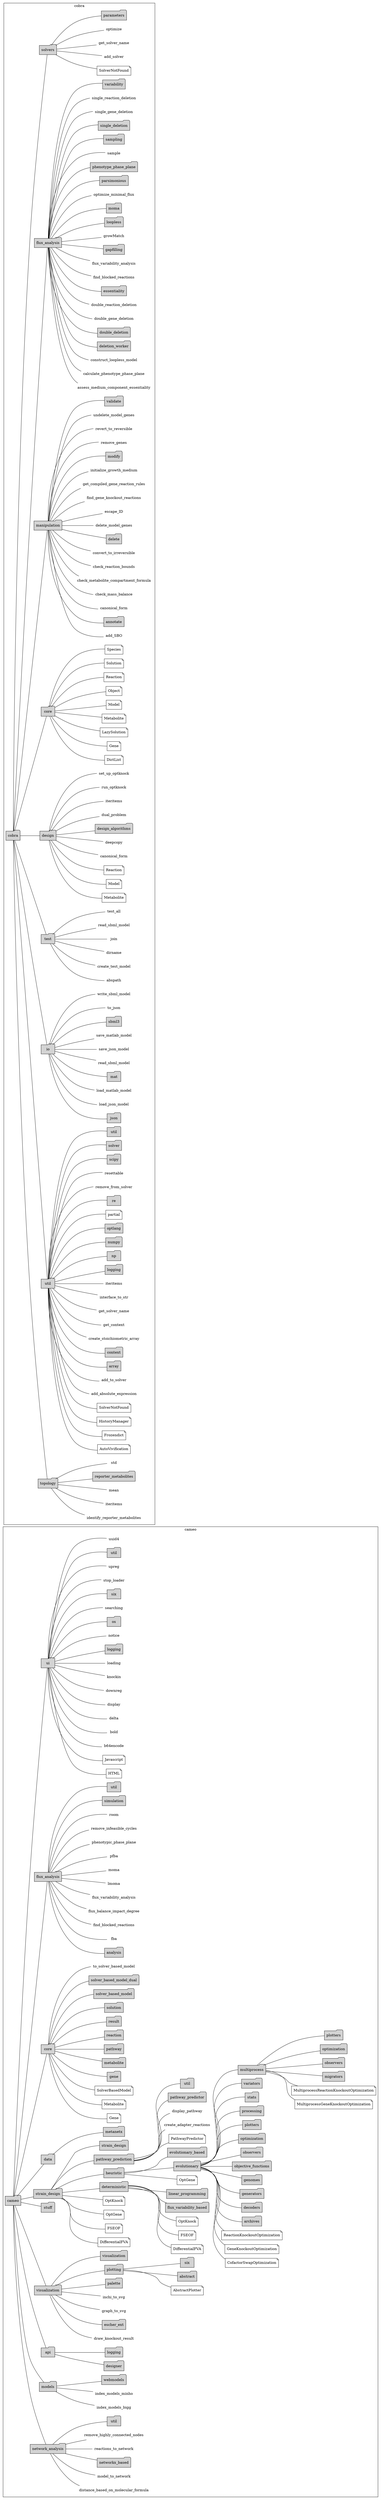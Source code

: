 strict graph "Merge Overview" {
	graph [rankdir=LR];
	node [label="\N"];
	subgraph cluster_cameo {
		graph [color=black,
			label=cameo
		];
		cameo		 [fillcolor=lightgrey,
			label=cameo,
			shape=folder,
			style=filled];
		cameo_network_analysis		 [fillcolor=lightgrey,
			label=network_analysis,
			shape=folder,
			style=filled];
		cameo -- cameo_network_analysis;
		cameo_models		 [fillcolor=lightgrey,
			label=models,
			shape=folder,
			style=filled];
		cameo -- cameo_models;
		cameo_api		 [fillcolor=lightgrey,
			label=api,
			shape=folder,
			style=filled];
		cameo -- cameo_api;
		cameo_visualization		 [fillcolor=lightgrey,
			label=visualization,
			shape=folder,
			style=filled];
		cameo -- cameo_visualization;
		cameo_stuff		 [fillcolor=lightgrey,
			label=stuff,
			shape=folder,
			style=filled];
		cameo -- cameo_stuff;
		cameo_strain_design		 [fillcolor=lightgrey,
			label=strain_design,
			shape=folder,
			style=filled];
		cameo -- cameo_strain_design;
		cameo_data		 [fillcolor=lightgrey,
			label=data,
			shape=folder,
			style=filled];
		cameo -- cameo_data;
		cameo_core		 [fillcolor=lightgrey,
			label=core,
			shape=folder,
			style=filled];
		cameo -- cameo_core;
		cameo_flux_analysis		 [fillcolor=lightgrey,
			label=flux_analysis,
			shape=folder,
			style=filled];
		cameo -- cameo_flux_analysis;
		cameo_ui		 [fillcolor=lightgrey,
			label=ui,
			shape=folder,
			style=filled];
		cameo -- cameo_ui;
		cameo_network_analysis_distance_based_on_molecular_formula		 [label=distance_based_on_molecular_formula,
			shape=plaintext];
		cameo_network_analysis -- cameo_network_analysis_distance_based_on_molecular_formula;
		cameo_network_analysis_model_to_network		 [label=model_to_network,
			shape=plaintext];
		cameo_network_analysis -- cameo_network_analysis_model_to_network;
		cameo_network_analysis_networkx_based		 [fillcolor=lightgrey,
			label=networkx_based,
			shape=folder,
			style=filled];
		cameo_network_analysis -- cameo_network_analysis_networkx_based;
		cameo_network_analysis_reactions_to_network		 [label=reactions_to_network,
			shape=plaintext];
		cameo_network_analysis -- cameo_network_analysis_reactions_to_network;
		cameo_network_analysis_remove_highly_connected_nodes		 [label=remove_highly_connected_nodes,
			shape=plaintext];
		cameo_network_analysis -- cameo_network_analysis_remove_highly_connected_nodes;
		cameo_network_analysis_util		 [fillcolor=lightgrey,
			label=util,
			shape=folder,
			style=filled];
		cameo_network_analysis -- cameo_network_analysis_util;
		cameo_models_index_models_bigg		 [label=index_models_bigg,
			shape=plaintext];
		cameo_models -- cameo_models_index_models_bigg;
		cameo_models_index_models_minho		 [label=index_models_minho,
			shape=plaintext];
		cameo_models -- cameo_models_index_models_minho;
		cameo_models_webmodels		 [fillcolor=lightgrey,
			label=webmodels,
			shape=folder,
			style=filled];
		cameo_models -- cameo_models_webmodels;
		cameo_api_designer		 [fillcolor=lightgrey,
			label=designer,
			shape=folder,
			style=filled];
		cameo_api -- cameo_api_designer;
		cameo_api_logging		 [fillcolor=lightgrey,
			label=logging,
			shape=folder,
			style=filled];
		cameo_api -- cameo_api_logging;
		cameo_visualization_draw_knockout_result		 [label=draw_knockout_result,
			shape=plaintext];
		cameo_visualization -- cameo_visualization_draw_knockout_result;
		cameo_visualization_escher_ext		 [fillcolor=lightgrey,
			label=escher_ext,
			shape=folder,
			style=filled];
		cameo_visualization -- cameo_visualization_escher_ext;
		cameo_visualization_graph_to_svg		 [label=graph_to_svg,
			shape=plaintext];
		cameo_visualization -- cameo_visualization_graph_to_svg;
		cameo_visualization_inchi_to_svg		 [label=inchi_to_svg,
			shape=plaintext];
		cameo_visualization -- cameo_visualization_inchi_to_svg;
		cameo_visualization_palette		 [fillcolor=lightgrey,
			label=palette,
			shape=folder,
			style=filled];
		cameo_visualization -- cameo_visualization_palette;
		cameo_visualization_plotting		 [fillcolor=lightgrey,
			label=plotting,
			shape=folder,
			style=filled];
		cameo_visualization -- cameo_visualization_plotting;
		cameo_visualization_visualization		 [fillcolor=lightgrey,
			label=visualization,
			shape=folder,
			style=filled];
		cameo_visualization -- cameo_visualization_visualization;
		cameo_visualization_plotting_AbstractPlotter		 [label=AbstractPlotter,
			shape=note];
		cameo_visualization_plotting -- cameo_visualization_plotting_AbstractPlotter;
		cameo_visualization_plotting_abstract		 [fillcolor=lightgrey,
			label=abstract,
			shape=folder,
			style=filled];
		cameo_visualization_plotting -- cameo_visualization_plotting_abstract;
		cameo_visualization_plotting_six		 [fillcolor=lightgrey,
			label=six,
			shape=folder,
			style=filled];
		cameo_visualization_plotting -- cameo_visualization_plotting_six;
		cameo_strain_design_DifferentialFVA		 [label=DifferentialFVA,
			shape=note];
		cameo_strain_design -- cameo_strain_design_DifferentialFVA;
		cameo_strain_design_FSEOF		 [label=FSEOF,
			shape=note];
		cameo_strain_design -- cameo_strain_design_FSEOF;
		cameo_strain_design_OptGene		 [label=OptGene,
			shape=note];
		cameo_strain_design -- cameo_strain_design_OptGene;
		cameo_strain_design_OptKnock		 [label=OptKnock,
			shape=note];
		cameo_strain_design -- cameo_strain_design_OptKnock;
		cameo_strain_design_deterministic		 [fillcolor=lightgrey,
			label=deterministic,
			shape=folder,
			style=filled];
		cameo_strain_design -- cameo_strain_design_deterministic;
		cameo_strain_design_heuristic		 [fillcolor=lightgrey,
			label=heuristic,
			shape=folder,
			style=filled];
		cameo_strain_design -- cameo_strain_design_heuristic;
		cameo_strain_design_pathway_prediction		 [fillcolor=lightgrey,
			label=pathway_prediction,
			shape=folder,
			style=filled];
		cameo_strain_design -- cameo_strain_design_pathway_prediction;
		cameo_strain_design_strain_design		 [fillcolor=lightgrey,
			label=strain_design,
			shape=folder,
			style=filled];
		cameo_strain_design -- cameo_strain_design_strain_design;
		cameo_strain_design_deterministic_DifferentialFVA		 [label=DifferentialFVA,
			shape=note];
		cameo_strain_design_deterministic -- cameo_strain_design_deterministic_DifferentialFVA;
		cameo_strain_design_deterministic_FSEOF		 [label=FSEOF,
			shape=note];
		cameo_strain_design_deterministic -- cameo_strain_design_deterministic_FSEOF;
		cameo_strain_design_deterministic_OptKnock		 [label=OptKnock,
			shape=note];
		cameo_strain_design_deterministic -- cameo_strain_design_deterministic_OptKnock;
		cameo_strain_design_deterministic_flux_variability_based		 [fillcolor=lightgrey,
			label=flux_variability_based,
			shape=folder,
			style=filled];
		cameo_strain_design_deterministic -- cameo_strain_design_deterministic_flux_variability_based;
		cameo_strain_design_deterministic_linear_programming		 [fillcolor=lightgrey,
			label=linear_programming,
			shape=folder,
			style=filled];
		cameo_strain_design_deterministic -- cameo_strain_design_deterministic_linear_programming;
		cameo_strain_design_heuristic_OptGene		 [label=OptGene,
			shape=note];
		cameo_strain_design_heuristic -- cameo_strain_design_heuristic_OptGene;
		cameo_strain_design_heuristic_evolutionary		 [fillcolor=lightgrey,
			label=evolutionary,
			shape=folder,
			style=filled];
		cameo_strain_design_heuristic -- cameo_strain_design_heuristic_evolutionary;
		cameo_strain_design_heuristic_evolutionary_based		 [fillcolor=lightgrey,
			label=evolutionary_based,
			shape=folder,
			style=filled];
		cameo_strain_design_heuristic -- cameo_strain_design_heuristic_evolutionary_based;
		cameo_strain_design_pathway_prediction_PathwayPredictor		 [label=PathwayPredictor,
			shape=note];
		cameo_strain_design_pathway_prediction -- cameo_strain_design_pathway_prediction_PathwayPredictor;
		cameo_strain_design_pathway_prediction_create_adapter_reactions		 [label=create_adapter_reactions,
			shape=plaintext];
		cameo_strain_design_pathway_prediction -- cameo_strain_design_pathway_prediction_create_adapter_reactions;
		cameo_strain_design_pathway_prediction_display_pathway		 [label=display_pathway,
			shape=plaintext];
		cameo_strain_design_pathway_prediction -- cameo_strain_design_pathway_prediction_display_pathway;
		cameo_strain_design_pathway_prediction_pathway_predictor		 [fillcolor=lightgrey,
			label=pathway_predictor,
			shape=folder,
			style=filled];
		cameo_strain_design_pathway_prediction -- cameo_strain_design_pathway_prediction_pathway_predictor;
		cameo_strain_design_pathway_prediction_util		 [fillcolor=lightgrey,
			label=util,
			shape=folder,
			style=filled];
		cameo_strain_design_pathway_prediction -- cameo_strain_design_pathway_prediction_util;
		cameo_data_metanetx		 [fillcolor=lightgrey,
			label=metanetx,
			shape=folder,
			style=filled];
		cameo_data -- cameo_data_metanetx;
		cameo_core_Gene		 [label=Gene,
			shape=note];
		cameo_core -- cameo_core_Gene;
		cameo_core_Metabolite		 [label=Metabolite,
			shape=note];
		cameo_core -- cameo_core_Metabolite;
		cameo_core_SolverBasedModel		 [label=SolverBasedModel,
			shape=note];
		cameo_core -- cameo_core_SolverBasedModel;
		cameo_core_gene		 [fillcolor=lightgrey,
			label=gene,
			shape=folder,
			style=filled];
		cameo_core -- cameo_core_gene;
		cameo_core_metabolite		 [fillcolor=lightgrey,
			label=metabolite,
			shape=folder,
			style=filled];
		cameo_core -- cameo_core_metabolite;
		cameo_core_pathway		 [fillcolor=lightgrey,
			label=pathway,
			shape=folder,
			style=filled];
		cameo_core -- cameo_core_pathway;
		cameo_core_reaction		 [fillcolor=lightgrey,
			label=reaction,
			shape=folder,
			style=filled];
		cameo_core -- cameo_core_reaction;
		cameo_core_result		 [fillcolor=lightgrey,
			label=result,
			shape=folder,
			style=filled];
		cameo_core -- cameo_core_result;
		cameo_core_solution		 [fillcolor=lightgrey,
			label=solution,
			shape=folder,
			style=filled];
		cameo_core -- cameo_core_solution;
		cameo_core_solver_based_model		 [fillcolor=lightgrey,
			label=solver_based_model,
			shape=folder,
			style=filled];
		cameo_core -- cameo_core_solver_based_model;
		cameo_core_solver_based_model_dual		 [fillcolor=lightgrey,
			label=solver_based_model_dual,
			shape=folder,
			style=filled];
		cameo_core -- cameo_core_solver_based_model_dual;
		cameo_core_to_solver_based_model		 [label=to_solver_based_model,
			shape=plaintext];
		cameo_core -- cameo_core_to_solver_based_model;
		cameo_flux_analysis_analysis		 [fillcolor=lightgrey,
			label=analysis,
			shape=folder,
			style=filled];
		cameo_flux_analysis -- cameo_flux_analysis_analysis;
		cameo_flux_analysis_fba		 [label=fba,
			shape=plaintext];
		cameo_flux_analysis -- cameo_flux_analysis_fba;
		cameo_flux_analysis_find_blocked_reactions		 [label=find_blocked_reactions,
			shape=plaintext];
		cameo_flux_analysis -- cameo_flux_analysis_find_blocked_reactions;
		cameo_flux_analysis_flux_balance_impact_degree		 [label=flux_balance_impact_degree,
			shape=plaintext];
		cameo_flux_analysis -- cameo_flux_analysis_flux_balance_impact_degree;
		cameo_flux_analysis_flux_variability_analysis		 [label=flux_variability_analysis,
			shape=plaintext];
		cameo_flux_analysis -- cameo_flux_analysis_flux_variability_analysis;
		cameo_flux_analysis_lmoma		 [label=lmoma,
			shape=plaintext];
		cameo_flux_analysis -- cameo_flux_analysis_lmoma;
		cameo_flux_analysis_moma		 [label=moma,
			shape=plaintext];
		cameo_flux_analysis -- cameo_flux_analysis_moma;
		cameo_flux_analysis_pfba		 [label=pfba,
			shape=plaintext];
		cameo_flux_analysis -- cameo_flux_analysis_pfba;
		cameo_flux_analysis_phenotypic_phase_plane		 [label=phenotypic_phase_plane,
			shape=plaintext];
		cameo_flux_analysis -- cameo_flux_analysis_phenotypic_phase_plane;
		cameo_flux_analysis_remove_infeasible_cycles		 [label=remove_infeasible_cycles,
			shape=plaintext];
		cameo_flux_analysis -- cameo_flux_analysis_remove_infeasible_cycles;
		cameo_flux_analysis_room		 [label=room,
			shape=plaintext];
		cameo_flux_analysis -- cameo_flux_analysis_room;
		cameo_flux_analysis_simulation		 [fillcolor=lightgrey,
			label=simulation,
			shape=folder,
			style=filled];
		cameo_flux_analysis -- cameo_flux_analysis_simulation;
		cameo_flux_analysis_util		 [fillcolor=lightgrey,
			label=util,
			shape=folder,
			style=filled];
		cameo_flux_analysis -- cameo_flux_analysis_util;
		cameo_ui_HTML		 [label=HTML,
			shape=note];
		cameo_ui -- cameo_ui_HTML;
		cameo_ui_Javascript		 [label=Javascript,
			shape=note];
		cameo_ui -- cameo_ui_Javascript;
		cameo_ui_b64encode		 [label=b64encode,
			shape=plaintext];
		cameo_ui -- cameo_ui_b64encode;
		cameo_ui_bold		 [label=bold,
			shape=plaintext];
		cameo_ui -- cameo_ui_bold;
		cameo_ui_delta		 [label=delta,
			shape=plaintext];
		cameo_ui -- cameo_ui_delta;
		cameo_ui_display		 [label=display,
			shape=plaintext];
		cameo_ui -- cameo_ui_display;
		cameo_ui_downreg		 [label=downreg,
			shape=plaintext];
		cameo_ui -- cameo_ui_downreg;
		cameo_ui_knockin		 [label=knockin,
			shape=plaintext];
		cameo_ui -- cameo_ui_knockin;
		cameo_ui_loading		 [label=loading,
			shape=plaintext];
		cameo_ui -- cameo_ui_loading;
		cameo_ui_logging		 [fillcolor=lightgrey,
			label=logging,
			shape=folder,
			style=filled];
		cameo_ui -- cameo_ui_logging;
		cameo_ui_notice		 [label=notice,
			shape=plaintext];
		cameo_ui -- cameo_ui_notice;
		cameo_ui_os		 [fillcolor=lightgrey,
			label=os,
			shape=folder,
			style=filled];
		cameo_ui -- cameo_ui_os;
		cameo_ui_searching		 [label=searching,
			shape=plaintext];
		cameo_ui -- cameo_ui_searching;
		cameo_ui_six		 [fillcolor=lightgrey,
			label=six,
			shape=folder,
			style=filled];
		cameo_ui -- cameo_ui_six;
		cameo_ui_stop_loader		 [label=stop_loader,
			shape=plaintext];
		cameo_ui -- cameo_ui_stop_loader;
		cameo_ui_upreg		 [label=upreg,
			shape=plaintext];
		cameo_ui -- cameo_ui_upreg;
		cameo_ui_util		 [fillcolor=lightgrey,
			label=util,
			shape=folder,
			style=filled];
		cameo_ui -- cameo_ui_util;
		cameo_ui_uuid4		 [label=uuid4,
			shape=plaintext];
		cameo_ui -- cameo_ui_uuid4;
		cameo_strain_design_heuristic_evolutionary_CofactorSwapOptimization		 [label=CofactorSwapOptimization,
			shape=note];
		cameo_strain_design_heuristic_evolutionary -- cameo_strain_design_heuristic_evolutionary_CofactorSwapOptimization;
		cameo_strain_design_heuristic_evolutionary_GeneKnockoutOptimization		 [label=GeneKnockoutOptimization,
			shape=note];
		cameo_strain_design_heuristic_evolutionary -- cameo_strain_design_heuristic_evolutionary_GeneKnockoutOptimization;
		cameo_strain_design_heuristic_evolutionary_ReactionKnockoutOptimization		 [label=ReactionKnockoutOptimization,
			shape=note];
		cameo_strain_design_heuristic_evolutionary -- cameo_strain_design_heuristic_evolutionary_ReactionKnockoutOptimization;
		cameo_strain_design_heuristic_evolutionary_archives		 [fillcolor=lightgrey,
			label=archives,
			shape=folder,
			style=filled];
		cameo_strain_design_heuristic_evolutionary -- cameo_strain_design_heuristic_evolutionary_archives;
		cameo_strain_design_heuristic_evolutionary_decoders		 [fillcolor=lightgrey,
			label=decoders,
			shape=folder,
			style=filled];
		cameo_strain_design_heuristic_evolutionary -- cameo_strain_design_heuristic_evolutionary_decoders;
		cameo_strain_design_heuristic_evolutionary_generators		 [fillcolor=lightgrey,
			label=generators,
			shape=folder,
			style=filled];
		cameo_strain_design_heuristic_evolutionary -- cameo_strain_design_heuristic_evolutionary_generators;
		cameo_strain_design_heuristic_evolutionary_genomes		 [fillcolor=lightgrey,
			label=genomes,
			shape=folder,
			style=filled];
		cameo_strain_design_heuristic_evolutionary -- cameo_strain_design_heuristic_evolutionary_genomes;
		cameo_strain_design_heuristic_evolutionary_objective_functions		 [fillcolor=lightgrey,
			label=objective_functions,
			shape=folder,
			style=filled];
		cameo_strain_design_heuristic_evolutionary -- cameo_strain_design_heuristic_evolutionary_objective_functions;
		cameo_strain_design_heuristic_evolutionary_observers		 [fillcolor=lightgrey,
			label=observers,
			shape=folder,
			style=filled];
		cameo_strain_design_heuristic_evolutionary -- cameo_strain_design_heuristic_evolutionary_observers;
		cameo_strain_design_heuristic_evolutionary_optimization		 [fillcolor=lightgrey,
			label=optimization,
			shape=folder,
			style=filled];
		cameo_strain_design_heuristic_evolutionary -- cameo_strain_design_heuristic_evolutionary_optimization;
		cameo_strain_design_heuristic_evolutionary_plotters		 [fillcolor=lightgrey,
			label=plotters,
			shape=folder,
			style=filled];
		cameo_strain_design_heuristic_evolutionary -- cameo_strain_design_heuristic_evolutionary_plotters;
		cameo_strain_design_heuristic_evolutionary_processing		 [fillcolor=lightgrey,
			label=processing,
			shape=folder,
			style=filled];
		cameo_strain_design_heuristic_evolutionary -- cameo_strain_design_heuristic_evolutionary_processing;
		cameo_strain_design_heuristic_evolutionary_stats		 [fillcolor=lightgrey,
			label=stats,
			shape=folder,
			style=filled];
		cameo_strain_design_heuristic_evolutionary -- cameo_strain_design_heuristic_evolutionary_stats;
		cameo_strain_design_heuristic_evolutionary_variators		 [fillcolor=lightgrey,
			label=variators,
			shape=folder,
			style=filled];
		cameo_strain_design_heuristic_evolutionary -- cameo_strain_design_heuristic_evolutionary_variators;
		cameo_strain_design_heuristic_evolutionary_multiprocess		 [fillcolor=lightgrey,
			label=multiprocess,
			shape=folder,
			style=filled];
		cameo_strain_design_heuristic_evolutionary -- cameo_strain_design_heuristic_evolutionary_multiprocess;
		cameo_strain_design_heuristic_evolutionary_multiprocess_MultiprocessGeneKnockoutOptimization		 [label=MultiprocessGeneKnockoutOptimization,
			shape=note];
		cameo_strain_design_heuristic_evolutionary_multiprocess -- cameo_strain_design_heuristic_evolutionary_multiprocess_MultiprocessGeneKnockoutOptimization;
		cameo_strain_design_heuristic_evolutionary_multiprocess_MultiprocessReactionKnockoutOptimization		 [label=MultiprocessReactionKnockoutOptimization,
			shape=note];
		cameo_strain_design_heuristic_evolutionary_multiprocess -- cameo_strain_design_heuristic_evolutionary_multiprocess_MultiprocessReactionKnockoutOptimization;
		cameo_strain_design_heuristic_evolutionary_multiprocess_migrators		 [fillcolor=lightgrey,
			label=migrators,
			shape=folder,
			style=filled];
		cameo_strain_design_heuristic_evolutionary_multiprocess -- cameo_strain_design_heuristic_evolutionary_multiprocess_migrators;
		cameo_strain_design_heuristic_evolutionary_multiprocess_observers		 [fillcolor=lightgrey,
			label=observers,
			shape=folder,
			style=filled];
		cameo_strain_design_heuristic_evolutionary_multiprocess -- cameo_strain_design_heuristic_evolutionary_multiprocess_observers;
		cameo_strain_design_heuristic_evolutionary_multiprocess_optimization		 [fillcolor=lightgrey,
			label=optimization,
			shape=folder,
			style=filled];
		cameo_strain_design_heuristic_evolutionary_multiprocess -- cameo_strain_design_heuristic_evolutionary_multiprocess_optimization;
		cameo_strain_design_heuristic_evolutionary_multiprocess_plotters		 [fillcolor=lightgrey,
			label=plotters,
			shape=folder,
			style=filled];
		cameo_strain_design_heuristic_evolutionary_multiprocess -- cameo_strain_design_heuristic_evolutionary_multiprocess_plotters;
	}
	subgraph cluster_cobra {
		graph [color=black,
			label=cobra
		];
		cobra		 [fillcolor=lightgrey,
			label=cobra,
			shape=folder,
			style=filled];
		cobra_topology		 [fillcolor=lightgrey,
			label=topology,
			shape=folder,
			style=filled];
		cobra -- cobra_topology;
		cobra_util		 [fillcolor=lightgrey,
			label=util,
			shape=folder,
			style=filled];
		cobra -- cobra_util;
		cobra_io		 [fillcolor=lightgrey,
			label=io,
			shape=folder,
			style=filled];
		cobra -- cobra_io;
		cobra_test		 [fillcolor=lightgrey,
			label=test,
			shape=folder,
			style=filled];
		cobra -- cobra_test;
		cobra_design		 [fillcolor=lightgrey,
			label=design,
			shape=folder,
			style=filled];
		cobra -- cobra_design;
		cobra_core		 [fillcolor=lightgrey,
			label=core,
			shape=folder,
			style=filled];
		cobra -- cobra_core;
		cobra_manipulation		 [fillcolor=lightgrey,
			label=manipulation,
			shape=folder,
			style=filled];
		cobra -- cobra_manipulation;
		cobra_flux_analysis		 [fillcolor=lightgrey,
			label=flux_analysis,
			shape=folder,
			style=filled];
		cobra -- cobra_flux_analysis;
		cobra_solvers		 [fillcolor=lightgrey,
			label=solvers,
			shape=folder,
			style=filled];
		cobra -- cobra_solvers;
		cobra_topology_identify_reporter_metabolites		 [label=identify_reporter_metabolites,
			shape=plaintext];
		cobra_topology -- cobra_topology_identify_reporter_metabolites;
		cobra_topology_iteritems		 [label=iteritems,
			shape=plaintext];
		cobra_topology -- cobra_topology_iteritems;
		cobra_topology_mean		 [label=mean,
			shape=plaintext];
		cobra_topology -- cobra_topology_mean;
		cobra_topology_reporter_metabolites		 [fillcolor=lightgrey,
			label=reporter_metabolites,
			shape=folder,
			style=filled];
		cobra_topology -- cobra_topology_reporter_metabolites;
		cobra_topology_std		 [label=std,
			shape=plaintext];
		cobra_topology -- cobra_topology_std;
		cobra_util_AutoVivification		 [label=AutoVivification,
			shape=note];
		cobra_util -- cobra_util_AutoVivification;
		cobra_util_Frozendict		 [label=Frozendict,
			shape=note];
		cobra_util -- cobra_util_Frozendict;
		cobra_util_HistoryManager		 [label=HistoryManager,
			shape=note];
		cobra_util -- cobra_util_HistoryManager;
		cobra_util_SolverNotFound		 [label=SolverNotFound,
			shape=note];
		cobra_util -- cobra_util_SolverNotFound;
		cobra_util_add_absolute_expression		 [label=add_absolute_expression,
			shape=plaintext];
		cobra_util -- cobra_util_add_absolute_expression;
		cobra_util_add_to_solver		 [label=add_to_solver,
			shape=plaintext];
		cobra_util -- cobra_util_add_to_solver;
		cobra_util_array		 [fillcolor=lightgrey,
			label=array,
			shape=folder,
			style=filled];
		cobra_util -- cobra_util_array;
		cobra_util_context		 [fillcolor=lightgrey,
			label=context,
			shape=folder,
			style=filled];
		cobra_util -- cobra_util_context;
		cobra_util_create_stoichiometric_array		 [label=create_stoichiometric_array,
			shape=plaintext];
		cobra_util -- cobra_util_create_stoichiometric_array;
		cobra_util_get_context		 [label=get_context,
			shape=plaintext];
		cobra_util -- cobra_util_get_context;
		cobra_util_get_solver_name		 [label=get_solver_name,
			shape=plaintext];
		cobra_util -- cobra_util_get_solver_name;
		cobra_util_interface_to_str		 [label=interface_to_str,
			shape=plaintext];
		cobra_util -- cobra_util_interface_to_str;
		cobra_util_iteritems		 [label=iteritems,
			shape=plaintext];
		cobra_util -- cobra_util_iteritems;
		cobra_util_logging		 [fillcolor=lightgrey,
			label=logging,
			shape=folder,
			style=filled];
		cobra_util -- cobra_util_logging;
		cobra_util_np		 [fillcolor=lightgrey,
			label=np,
			shape=folder,
			style=filled];
		cobra_util -- cobra_util_np;
		cobra_util_numpy		 [fillcolor=lightgrey,
			label=numpy,
			shape=folder,
			style=filled];
		cobra_util -- cobra_util_numpy;
		cobra_util_optlang		 [fillcolor=lightgrey,
			label=optlang,
			shape=folder,
			style=filled];
		cobra_util -- cobra_util_optlang;
		cobra_util_partial		 [label=partial,
			shape=note];
		cobra_util -- cobra_util_partial;
		cobra_util_re		 [fillcolor=lightgrey,
			label=re,
			shape=folder,
			style=filled];
		cobra_util -- cobra_util_re;
		cobra_util_remove_from_solver		 [label=remove_from_solver,
			shape=plaintext];
		cobra_util -- cobra_util_remove_from_solver;
		cobra_util_resettable		 [label=resettable,
			shape=plaintext];
		cobra_util -- cobra_util_resettable;
		cobra_util_scipy		 [fillcolor=lightgrey,
			label=scipy,
			shape=folder,
			style=filled];
		cobra_util -- cobra_util_scipy;
		cobra_util_solver		 [fillcolor=lightgrey,
			label=solver,
			shape=folder,
			style=filled];
		cobra_util -- cobra_util_solver;
		cobra_util_util		 [fillcolor=lightgrey,
			label=util,
			shape=folder,
			style=filled];
		cobra_util -- cobra_util_util;
		cobra_io_json		 [fillcolor=lightgrey,
			label=json,
			shape=folder,
			style=filled];
		cobra_io -- cobra_io_json;
		cobra_io_load_json_model		 [label=load_json_model,
			shape=plaintext];
		cobra_io -- cobra_io_load_json_model;
		cobra_io_load_matlab_model		 [label=load_matlab_model,
			shape=plaintext];
		cobra_io -- cobra_io_load_matlab_model;
		cobra_io_mat		 [fillcolor=lightgrey,
			label=mat,
			shape=folder,
			style=filled];
		cobra_io -- cobra_io_mat;
		cobra_io_read_sbml_model		 [label=read_sbml_model,
			shape=plaintext];
		cobra_io -- cobra_io_read_sbml_model;
		cobra_io_save_json_model		 [label=save_json_model,
			shape=plaintext];
		cobra_io -- cobra_io_save_json_model;
		cobra_io_save_matlab_model		 [label=save_matlab_model,
			shape=plaintext];
		cobra_io -- cobra_io_save_matlab_model;
		cobra_io_sbml3		 [fillcolor=lightgrey,
			label=sbml3,
			shape=folder,
			style=filled];
		cobra_io -- cobra_io_sbml3;
		cobra_io_to_json		 [label=to_json,
			shape=plaintext];
		cobra_io -- cobra_io_to_json;
		cobra_io_write_sbml_model		 [label=write_sbml_model,
			shape=plaintext];
		cobra_io -- cobra_io_write_sbml_model;
		cobra_test_abspath		 [label=abspath,
			shape=plaintext];
		cobra_test -- cobra_test_abspath;
		cobra_test_create_test_model		 [label=create_test_model,
			shape=plaintext];
		cobra_test -- cobra_test_create_test_model;
		cobra_test_dirname		 [label=dirname,
			shape=plaintext];
		cobra_test -- cobra_test_dirname;
		cobra_test_join		 [label=join,
			shape=plaintext];
		cobra_test -- cobra_test_join;
		cobra_test_read_sbml_model		 [label=read_sbml_model,
			shape=plaintext];
		cobra_test -- cobra_test_read_sbml_model;
		cobra_test_test_all		 [label=test_all,
			shape=plaintext];
		cobra_test -- cobra_test_test_all;
		cobra_design_Metabolite		 [label=Metabolite,
			shape=note];
		cobra_design -- cobra_design_Metabolite;
		cobra_design_Model		 [label=Model,
			shape=note];
		cobra_design -- cobra_design_Model;
		cobra_design_Reaction		 [label=Reaction,
			shape=note];
		cobra_design -- cobra_design_Reaction;
		cobra_design_canonical_form		 [label=canonical_form,
			shape=plaintext];
		cobra_design -- cobra_design_canonical_form;
		cobra_design_deepcopy		 [label=deepcopy,
			shape=plaintext];
		cobra_design -- cobra_design_deepcopy;
		cobra_design_design_algorithms		 [fillcolor=lightgrey,
			label=design_algorithms,
			shape=folder,
			style=filled];
		cobra_design -- cobra_design_design_algorithms;
		cobra_design_dual_problem		 [label=dual_problem,
			shape=plaintext];
		cobra_design -- cobra_design_dual_problem;
		cobra_design_iteritems		 [label=iteritems,
			shape=plaintext];
		cobra_design -- cobra_design_iteritems;
		cobra_design_run_optknock		 [label=run_optknock,
			shape=plaintext];
		cobra_design -- cobra_design_run_optknock;
		cobra_design_set_up_optknock		 [label=set_up_optknock,
			shape=plaintext];
		cobra_design -- cobra_design_set_up_optknock;
		cobra_core_DictList		 [label=DictList,
			shape=note];
		cobra_core -- cobra_core_DictList;
		cobra_core_Gene		 [label=Gene,
			shape=note];
		cobra_core -- cobra_core_Gene;
		cobra_core_LazySolution		 [label=LazySolution,
			shape=note];
		cobra_core -- cobra_core_LazySolution;
		cobra_core_Metabolite		 [label=Metabolite,
			shape=note];
		cobra_core -- cobra_core_Metabolite;
		cobra_core_Model		 [label=Model,
			shape=note];
		cobra_core -- cobra_core_Model;
		cobra_core_Object		 [label=Object,
			shape=note];
		cobra_core -- cobra_core_Object;
		cobra_core_Reaction		 [label=Reaction,
			shape=note];
		cobra_core -- cobra_core_Reaction;
		cobra_core_Solution		 [label=Solution,
			shape=note];
		cobra_core -- cobra_core_Solution;
		cobra_core_Species		 [label=Species,
			shape=note];
		cobra_core -- cobra_core_Species;
		cobra_manipulation_add_SBO		 [label=add_SBO,
			shape=plaintext];
		cobra_manipulation -- cobra_manipulation_add_SBO;
		cobra_manipulation_annotate		 [fillcolor=lightgrey,
			label=annotate,
			shape=folder,
			style=filled];
		cobra_manipulation -- cobra_manipulation_annotate;
		cobra_manipulation_canonical_form		 [label=canonical_form,
			shape=plaintext];
		cobra_manipulation -- cobra_manipulation_canonical_form;
		cobra_manipulation_check_mass_balance		 [label=check_mass_balance,
			shape=plaintext];
		cobra_manipulation -- cobra_manipulation_check_mass_balance;
		cobra_manipulation_check_metabolite_compartment_formula		 [label=check_metabolite_compartment_formula,
			shape=plaintext];
		cobra_manipulation -- cobra_manipulation_check_metabolite_compartment_formula;
		cobra_manipulation_check_reaction_bounds		 [label=check_reaction_bounds,
			shape=plaintext];
		cobra_manipulation -- cobra_manipulation_check_reaction_bounds;
		cobra_manipulation_convert_to_irreversible		 [label=convert_to_irreversible,
			shape=plaintext];
		cobra_manipulation -- cobra_manipulation_convert_to_irreversible;
		cobra_manipulation_delete		 [fillcolor=lightgrey,
			label=delete,
			shape=folder,
			style=filled];
		cobra_manipulation -- cobra_manipulation_delete;
		cobra_manipulation_delete_model_genes		 [label=delete_model_genes,
			shape=plaintext];
		cobra_manipulation -- cobra_manipulation_delete_model_genes;
		cobra_manipulation_escape_ID		 [label=escape_ID,
			shape=plaintext];
		cobra_manipulation -- cobra_manipulation_escape_ID;
		cobra_manipulation_find_gene_knockout_reactions		 [label=find_gene_knockout_reactions,
			shape=plaintext];
		cobra_manipulation -- cobra_manipulation_find_gene_knockout_reactions;
		cobra_manipulation_get_compiled_gene_reaction_rules		 [label=get_compiled_gene_reaction_rules,
			shape=plaintext];
		cobra_manipulation -- cobra_manipulation_get_compiled_gene_reaction_rules;
		cobra_manipulation_initialize_growth_medium		 [label=initialize_growth_medium,
			shape=plaintext];
		cobra_manipulation -- cobra_manipulation_initialize_growth_medium;
		cobra_manipulation_modify		 [fillcolor=lightgrey,
			label=modify,
			shape=folder,
			style=filled];
		cobra_manipulation -- cobra_manipulation_modify;
		cobra_manipulation_remove_genes		 [label=remove_genes,
			shape=plaintext];
		cobra_manipulation -- cobra_manipulation_remove_genes;
		cobra_manipulation_revert_to_reversible		 [label=revert_to_reversible,
			shape=plaintext];
		cobra_manipulation -- cobra_manipulation_revert_to_reversible;
		cobra_manipulation_undelete_model_genes		 [label=undelete_model_genes,
			shape=plaintext];
		cobra_manipulation -- cobra_manipulation_undelete_model_genes;
		cobra_manipulation_validate		 [fillcolor=lightgrey,
			label=validate,
			shape=folder,
			style=filled];
		cobra_manipulation -- cobra_manipulation_validate;
		cobra_flux_analysis_assess_medium_component_essentiality		 [label=assess_medium_component_essentiality,
			shape=plaintext];
		cobra_flux_analysis -- cobra_flux_analysis_assess_medium_component_essentiality;
		cobra_flux_analysis_calculate_phenotype_phase_plane		 [label=calculate_phenotype_phase_plane,
			shape=plaintext];
		cobra_flux_analysis -- cobra_flux_analysis_calculate_phenotype_phase_plane;
		cobra_flux_analysis_construct_loopless_model		 [label=construct_loopless_model,
			shape=plaintext];
		cobra_flux_analysis -- cobra_flux_analysis_construct_loopless_model;
		cobra_flux_analysis_deletion_worker		 [fillcolor=lightgrey,
			label=deletion_worker,
			shape=folder,
			style=filled];
		cobra_flux_analysis -- cobra_flux_analysis_deletion_worker;
		cobra_flux_analysis_double_deletion		 [fillcolor=lightgrey,
			label=double_deletion,
			shape=folder,
			style=filled];
		cobra_flux_analysis -- cobra_flux_analysis_double_deletion;
		cobra_flux_analysis_double_gene_deletion		 [label=double_gene_deletion,
			shape=plaintext];
		cobra_flux_analysis -- cobra_flux_analysis_double_gene_deletion;
		cobra_flux_analysis_double_reaction_deletion		 [label=double_reaction_deletion,
			shape=plaintext];
		cobra_flux_analysis -- cobra_flux_analysis_double_reaction_deletion;
		cobra_flux_analysis_essentiality		 [fillcolor=lightgrey,
			label=essentiality,
			shape=folder,
			style=filled];
		cobra_flux_analysis -- cobra_flux_analysis_essentiality;
		cobra_flux_analysis_find_blocked_reactions		 [label=find_blocked_reactions,
			shape=plaintext];
		cobra_flux_analysis -- cobra_flux_analysis_find_blocked_reactions;
		cobra_flux_analysis_flux_variability_analysis		 [label=flux_variability_analysis,
			shape=plaintext];
		cobra_flux_analysis -- cobra_flux_analysis_flux_variability_analysis;
		cobra_flux_analysis_gapfilling		 [fillcolor=lightgrey,
			label=gapfilling,
			shape=folder,
			style=filled];
		cobra_flux_analysis -- cobra_flux_analysis_gapfilling;
		cobra_flux_analysis_growMatch		 [label=growMatch,
			shape=plaintext];
		cobra_flux_analysis -- cobra_flux_analysis_growMatch;
		cobra_flux_analysis_loopless		 [fillcolor=lightgrey,
			label=loopless,
			shape=folder,
			style=filled];
		cobra_flux_analysis -- cobra_flux_analysis_loopless;
		cobra_flux_analysis_moma		 [fillcolor=lightgrey,
			label=moma,
			shape=folder,
			style=filled];
		cobra_flux_analysis -- cobra_flux_analysis_moma;
		cobra_flux_analysis_optimize_minimal_flux		 [label=optimize_minimal_flux,
			shape=plaintext];
		cobra_flux_analysis -- cobra_flux_analysis_optimize_minimal_flux;
		cobra_flux_analysis_parsimonious		 [fillcolor=lightgrey,
			label=parsimonious,
			shape=folder,
			style=filled];
		cobra_flux_analysis -- cobra_flux_analysis_parsimonious;
		cobra_flux_analysis_phenotype_phase_plane		 [fillcolor=lightgrey,
			label=phenotype_phase_plane,
			shape=folder,
			style=filled];
		cobra_flux_analysis -- cobra_flux_analysis_phenotype_phase_plane;
		cobra_flux_analysis_sample		 [label=sample,
			shape=plaintext];
		cobra_flux_analysis -- cobra_flux_analysis_sample;
		cobra_flux_analysis_sampling		 [fillcolor=lightgrey,
			label=sampling,
			shape=folder,
			style=filled];
		cobra_flux_analysis -- cobra_flux_analysis_sampling;
		cobra_flux_analysis_single_deletion		 [fillcolor=lightgrey,
			label=single_deletion,
			shape=folder,
			style=filled];
		cobra_flux_analysis -- cobra_flux_analysis_single_deletion;
		cobra_flux_analysis_single_gene_deletion		 [label=single_gene_deletion,
			shape=plaintext];
		cobra_flux_analysis -- cobra_flux_analysis_single_gene_deletion;
		cobra_flux_analysis_single_reaction_deletion		 [label=single_reaction_deletion,
			shape=plaintext];
		cobra_flux_analysis -- cobra_flux_analysis_single_reaction_deletion;
		cobra_flux_analysis_variability		 [fillcolor=lightgrey,
			label=variability,
			shape=folder,
			style=filled];
		cobra_flux_analysis -- cobra_flux_analysis_variability;
		cobra_solvers_SolverNotFound		 [label=SolverNotFound,
			shape=note];
		cobra_solvers -- cobra_solvers_SolverNotFound;
		cobra_solvers_add_solver		 [label=add_solver,
			shape=plaintext];
		cobra_solvers -- cobra_solvers_add_solver;
		cobra_solvers_get_solver_name		 [label=get_solver_name,
			shape=plaintext];
		cobra_solvers -- cobra_solvers_get_solver_name;
		cobra_solvers_optimize		 [label=optimize,
			shape=plaintext];
		cobra_solvers -- cobra_solvers_optimize;
		cobra_solvers_parameters		 [fillcolor=lightgrey,
			label=parameters,
			shape=folder,
			style=filled];
		cobra_solvers -- cobra_solvers_parameters;
	}
}
